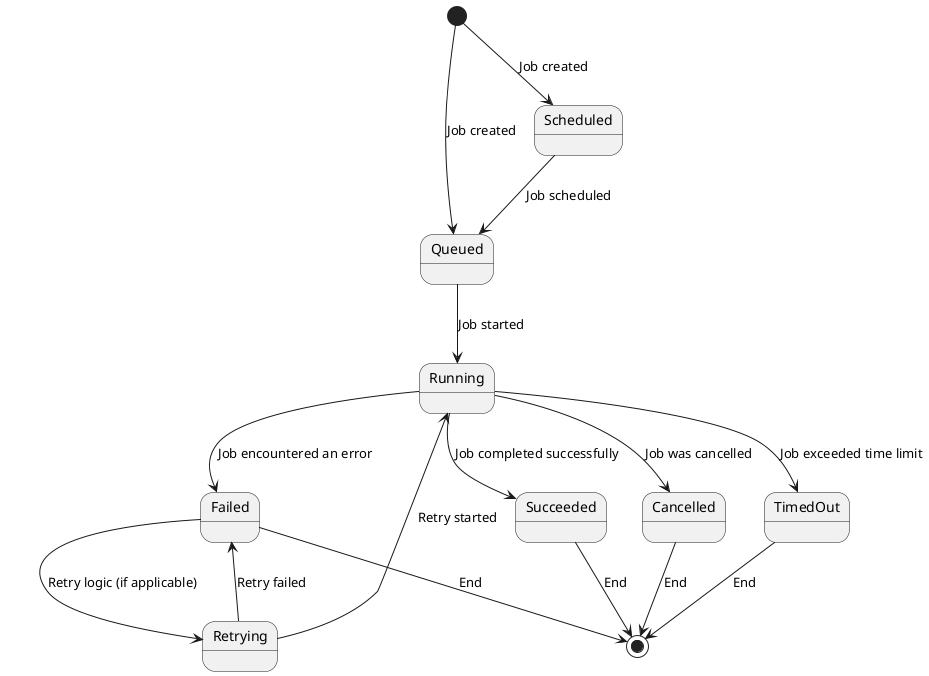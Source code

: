 @startuml
[*] --> Queued : Job created
[*] --> Scheduled : Job created

Scheduled --> Queued : Job scheduled
Queued --> Running : Job started
Running --> Succeeded : Job completed successfully
Running --> Failed : Job encountered an error
Running --> Cancelled : Job was cancelled
Running --> TimedOut : Job exceeded time limit

Failed --> Retrying : Retry logic (if applicable)
Retrying --> Running : Retry started
Retrying --> Failed : Retry failed

Cancelled --> [*] : End
Succeeded --> [*] : End
TimedOut --> [*] : End
Failed --> [*] : End
@enduml